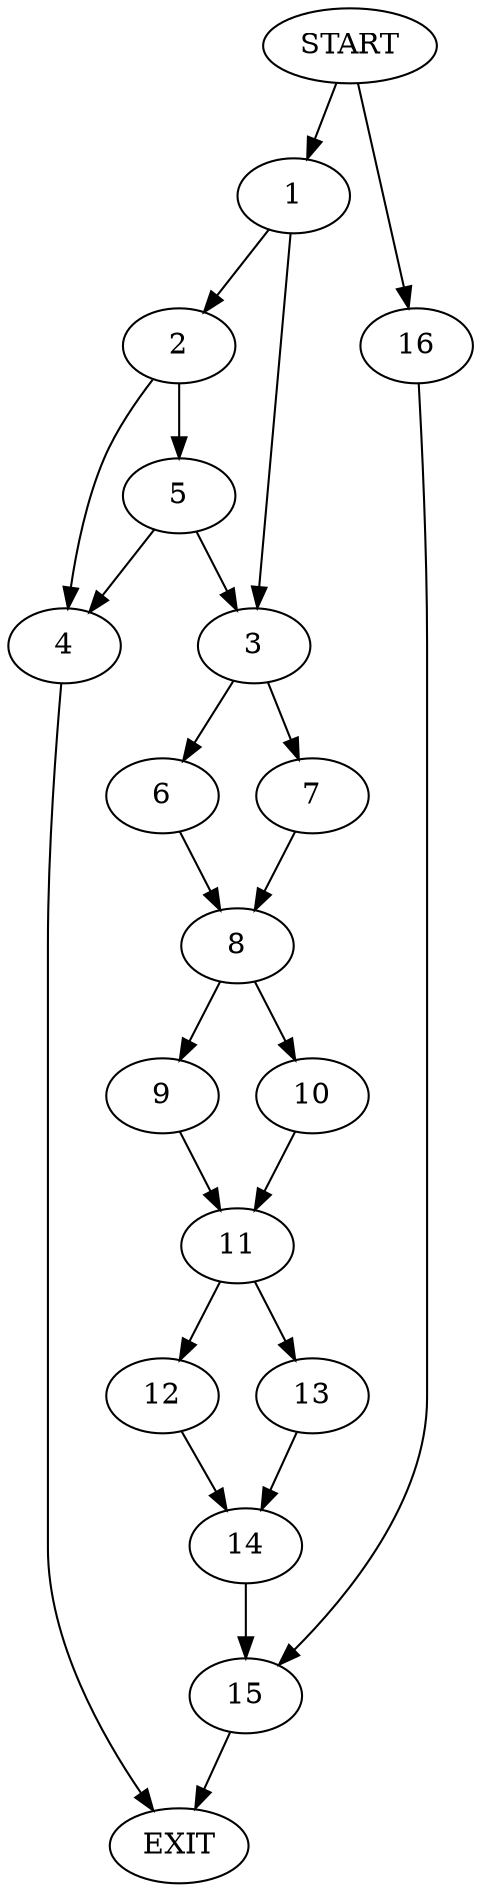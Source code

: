 digraph {
0 [label="START"]
17 [label="EXIT"]
0 -> 1
1 -> 2
1 -> 3
2 -> 4
2 -> 5
3 -> 6
3 -> 7
5 -> 4
5 -> 3
4 -> 17
6 -> 8
7 -> 8
8 -> 9
8 -> 10
9 -> 11
10 -> 11
11 -> 12
11 -> 13
12 -> 14
13 -> 14
14 -> 15
15 -> 17
0 -> 16
16 -> 15
}
